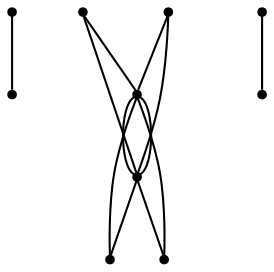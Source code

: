 graph {
  node [shape=point,comment="{\"directed\":false,\"doi\":\"10.1007/978-3-030-35802-0_18\",\"figure\":\"2 (1)\"}"]

  v0 [pos="1349.2952256385167,559.7540449205435"]
  v1 [pos="1389.3036591088483,706.4423330945897"]
  v2 [pos="1442.6464883878034,599.7850067861939"]
  v3 [pos="1335.9596534441653,386.38692718784785"]
  v4 [pos="1429.309930572978,426.4011019169659"]
  v5 [pos="1389.3036591088483,279.7128137429197"]
  v6 [pos="1535.9915194721557,493.0775734187547"]
  v7 [pos="1242.614622359813,493.0775734187547"]
  v8 [pos="1429.309930572978,493.0775734187547"]
  v9 [pos="1349.2952256385167,493.0775734187547"]

  v0 -- v4 [id="-1",pos="1349.2952256385167,559.7540449205435 1469.3132769698934,546.4187633377135 1495.988363840493,639.7657980051624 1478.206371538616,693.1069879241213 1460.420182401171,746.44817784308 1398.1935742566857,759.7834594259101 1344.8517941866226,759.7834594259101 1291.505817280991,759.7834594259101 1247.052807767247,746.44817784308 1222.6114548335393,713.1099420921855 1198.1617082286955,679.7717063412911 1193.711027697184,626.4305164223324 1194.8278946656299,563.0878812131607 1195.9405647985077,499.74521421016976 1202.6041222659064,426.4011019169659 1429.309930572978,426.4011019169659"]
  v1 -- v5 [id="-2",pos="1389.3036591088483,706.4423330945897 1439.3209095248296,563.0878176255223 1454.3191280767278,548.0857132778413 1465.1542129219445,532.2498478157236 1475.993494602729,516.4142367041594 1482.6570520701277,499.7451188287122 1479.3231113302265,483.076000953265 1475.993494602729,466.4068830778177 1462.6537891612275,449.7377652023706 1450.9895113492303,436.4024200319021 1439.3209095248296,423.06732921198716 1429.315144823229,413.0657567464974 1389.3036591088483,279.7128137429197"]
  v9 -- v1 [id="-3",pos="1349.2952256385167,493.0775734187547 1389.3036591088483,706.4423330945897 1389.3036591088483,706.4423330945897 1389.3036591088483,706.4423330945897"]
  v9 -- v5 [id="-4",pos="1349.2952256385167,493.0775734187547 1389.3036591088483,279.7128137429197 1389.3036591088483,279.7128137429197 1389.3036591088483,279.7128137429197"]
  v1 -- v8 [id="-6",pos="1389.3036591088483,706.4423330945897 1429.309930572978,493.0775734187547 1429.309930572978,493.0775734187547 1429.309930572978,493.0775734187547"]
  v1 -- v7 [id="-7",pos="1389.3036591088483,706.4423330945897 1242.614622359813,493.0775734187547 1242.614622359813,493.0775734187547 1242.614622359813,493.0775734187547"]
  v5 -- v8 [id="-8",pos="1389.3036591088483,279.7128137429197 1429.309930572978,493.0775734187547 1429.309930572978,493.0775734187547 1429.309930572978,493.0775734187547"]
  v5 -- v7 [id="-10",pos="1389.3036591088483,279.7128137429197 1242.614622359813,493.0775734187547 1242.614622359813,493.0775734187547 1242.614622359813,493.0775734187547"]
  v2 -- v3 [id="-11",pos="1442.6464883878034,599.7850067861939 1469.313149793058,759.7833640444525 1382.6327253849963,746.4480665647128 1339.2967100165336,708.6633221279211 1295.9563706356673,670.8827903721719 1295.9563706356673,608.648646669057 1311.5130226717888,568.6427383329283 1327.06967470791,528.6368617906189 1358.1829787801526,510.85925240911496 1389.3046765235313,493.07747803729717 1420.4220502545065,475.29567187166015 1451.535354326749,457.5180942839754 1467.0962031984384,415.28687295510554 1482.6486583989915,373.0598484103688 1482.6486583989915,306.38337690857986 1439.270929028519,273.46183095198865 1395.8931996580463,240.54034858303578 1309.146007411402,241.3737917592805 1335.9596534441653,386.38692718784785"]
  v5 -- v1 [id="-12",pos="1389.3036591088483,279.7128137429197 1349.3024747181341,413.0657567464974 1339.3049765108344,423.06732921198716 1327.632305027701,436.4024200319021 1315.9638303801357,449.7377652023706 1302.6283217742023,466.4068830778177 1299.2945082111366,483.076000953265 1295.9605674712354,499.7451188287122 1302.6283217742023,516.4142367041594 1313.4676034549868,532.2498478157236 1324.2984914646354,548.0857132778413 1339.3049765108344,563.0878176255223 1389.3036591088483,706.4423330945897"]
  v6 -- v5 [id="-13",pos="1535.9915194721557,493.0775734187547 1389.3036591088483,279.7128137429197 1389.3036591088483,279.7128137429197 1389.3036591088483,279.7128137429197"]
  v6 -- v1 [id="-14",pos="1535.9915194721557,493.0775734187547 1389.3036591088483,706.4423330945897 1389.3036591088483,706.4423330945897 1389.3036591088483,706.4423330945897"]
}